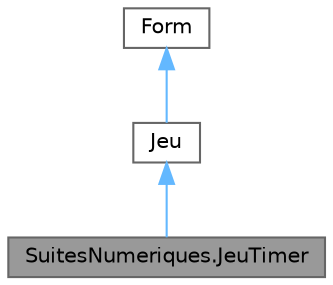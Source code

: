 digraph "SuitesNumeriques.JeuTimer"
{
 // LATEX_PDF_SIZE
  bgcolor="transparent";
  edge [fontname=Helvetica,fontsize=10,labelfontname=Helvetica,labelfontsize=10];
  node [fontname=Helvetica,fontsize=10,shape=box,height=0.2,width=0.4];
  Node1 [id="Node000001",label="SuitesNumeriques.JeuTimer",height=0.2,width=0.4,color="gray40", fillcolor="grey60", style="filled", fontcolor="black",tooltip="Classe gérant le formulaire de jeu avec contrainte."];
  Node2 -> Node1 [id="edge1_Node000001_Node000002",dir="back",color="steelblue1",style="solid",tooltip=" "];
  Node2 [id="Node000002",label="Jeu",height=0.2,width=0.4,color="gray40", fillcolor="white", style="filled",URL="$class_suites_numeriques_1_1_jeu.html",tooltip="Classe gérant le formulaire de jeu sans contrainte."];
  Node3 -> Node2 [id="edge2_Node000002_Node000003",dir="back",color="steelblue1",style="solid",tooltip=" "];
  Node3 [id="Node000003",label="Form",height=0.2,width=0.4,color="gray40", fillcolor="white", style="filled",tooltip=" "];
}
